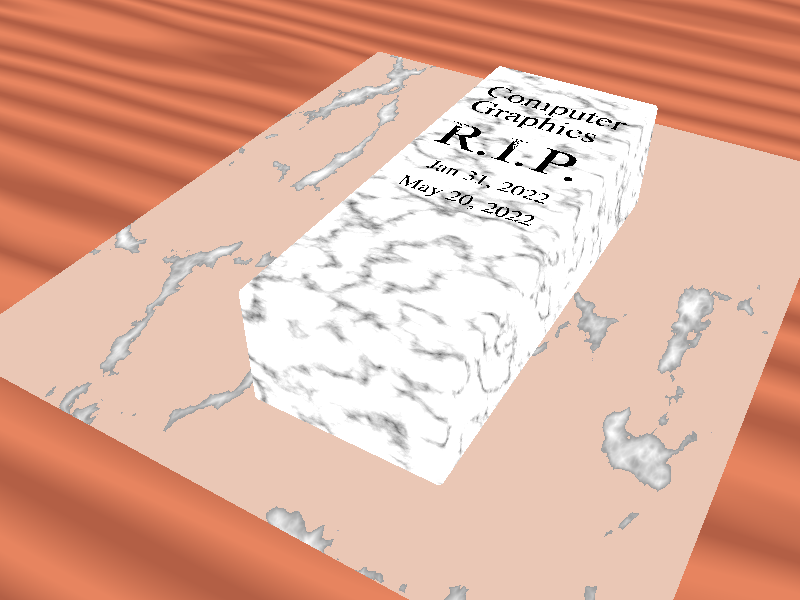 #include "colors.inc"
#include "stones.inc"       
#include "woods.inc" 
#include "shapes.inc"

camera {         
  location <5, 5, 3>
  look_at <0, 0, 0>                
  angle 50
}

//light_source { <2, 10, 5> color White }
light_source { <-10, 15, 10> color White spotlight radius 10 falloff 20}

plane { <0, 1, 0>, -1
  texture {
    T_Wood14
    scale 5
    finish { phong 0.75 }
  }
  finish { ambient 0.1 diffuse 0.4 }
}   

// shallow box for tiles
object {Round_Box (<-6,-0.9,-4>,<2,-1,3>, 0.04 , 0)   
  texture {
    T_Stone22
    scale 3  
    finish { phong 0.75 }
  }
} 

// text variables
#declare firstLine = text {
    ttf "timrom.ttf" "Computer"
	0.7, 0

  rotate -90*y
  rotate 90*z
  scale 0.4
  translate <-3.2,0.5,-0.8>
  texture {
    T_Stone10
    finish { phong 0.75 }
    }
  }   
  
#declare secondLine = text {
    ttf "timrom.ttf" "Graphics"
	0.7, 0

  rotate -90*y
  rotate 90*z
  scale 0.4
  translate <-2.8,0.5,-0.8>
  texture {
    T_Stone10
    finish { phong 0.75 }
    }
  } 
  
#declare rip = text {
    ttf "timrom.ttf" "R.I.P."
	1, 0

  rotate -90*y
  rotate 90*z
  scale 0.7
  translate <-2,0.5,-0.8>
  texture {
    T_Stone10
    finish { phong 0.75 }
    }
  } 

#declare date1 = text {
    ttf "timrom.ttf" "Jan 31, 2022"
	0.5, 0

  rotate -90*y
  rotate 90*z
  scale 0.25
  translate <-1.5,0.5,-0.6>
  texture {
    T_Stone10
    finish { phong 0.75 }
    }
  } 
  
#declare date2 = text {
    ttf "timrom.ttf" "May 20, 2022"
	0.5, 0

  rotate -90*y
  rotate 90*z
  scale 0.25
  translate <-1.1,0.5,-0.7>
  texture {
    T_Stone10
    finish { phong 0.75 }
    }
  }

  
// engraved coffin 
difference  {  

// lid
object {Round_Box (<1,0.4,1>,<-4,-0.08,-1>, 0.05 , 0)  
         
        texture{ T_Stone17
                 finish { phong 0.75}
                }
      } 

object {firstLine} 
object {secondLine} 
object {rip} 
object {date1}
object {date2}

}
 
//coffin
object {Round_Box (< 1, 0, 1>, <-4, -5, -1> , 0.05, 0) 
  texture {
    T_Stone17    
    finish { phong 0.75 }                                 
    }
}
